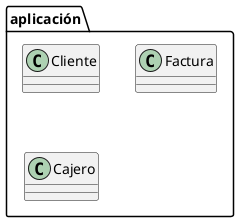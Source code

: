@startuml paquetes

Package aplicación{
     Class Cliente {}

     Class Factura {}

     Class Cajero {}
}


@enduml